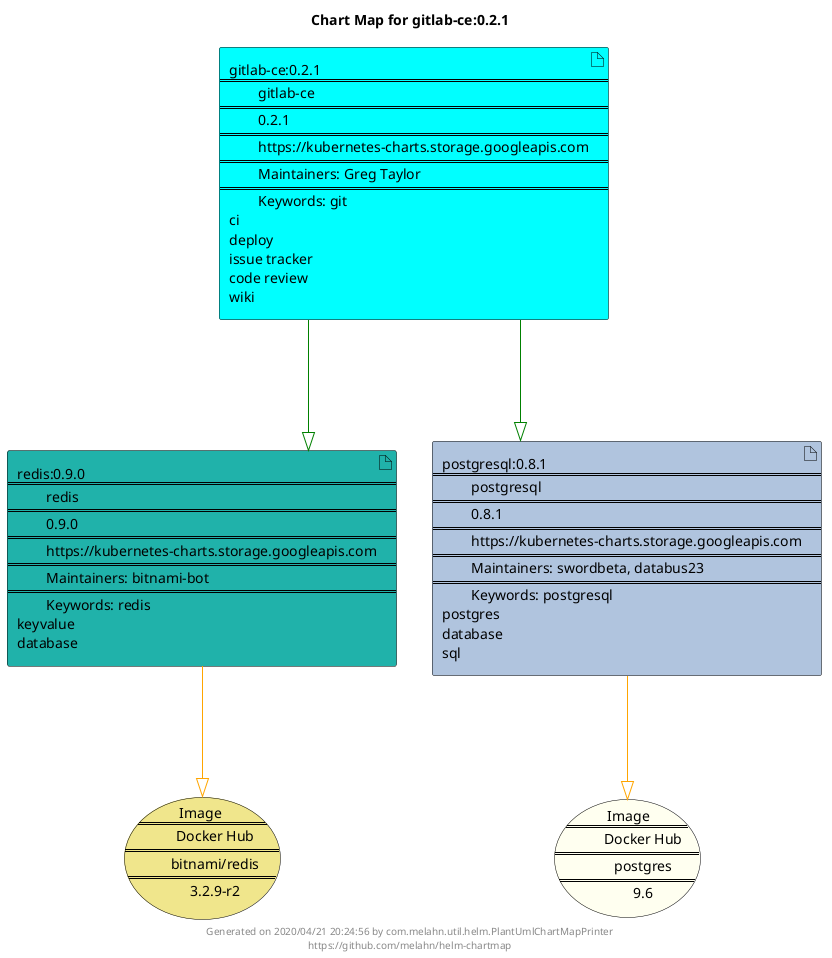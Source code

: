 @startuml
skinparam linetype ortho
skinparam backgroundColor white
skinparam usecaseBorderColor black
skinparam usecaseArrowColor LightSlateGray
skinparam artifactBorderColor black
skinparam artifactArrowColor LightSlateGray

title Chart Map for gitlab-ce:0.2.1

'There are 3 referenced Helm Charts
artifact "redis:0.9.0\n====\n\tredis\n====\n\t0.9.0\n====\n\thttps://kubernetes-charts.storage.googleapis.com\n====\n\tMaintainers: bitnami-bot\n====\n\tKeywords: redis\nkeyvalue\ndatabase" as redis_0_9_0 #LightSeaGreen
artifact "gitlab-ce:0.2.1\n====\n\tgitlab-ce\n====\n\t0.2.1\n====\n\thttps://kubernetes-charts.storage.googleapis.com\n====\n\tMaintainers: Greg Taylor\n====\n\tKeywords: git\nci\ndeploy\nissue tracker\ncode review\nwiki" as gitlab_ce_0_2_1 #Aqua
artifact "postgresql:0.8.1\n====\n\tpostgresql\n====\n\t0.8.1\n====\n\thttps://kubernetes-charts.storage.googleapis.com\n====\n\tMaintainers: swordbeta, databus23\n====\n\tKeywords: postgresql\npostgres\ndatabase\nsql" as postgresql_0_8_1 #LightSteelBlue

'There are 2 referenced Docker Images
usecase "Image\n====\n\tDocker Hub\n====\n\tbitnami/redis\n====\n\t3.2.9-r2" as bitnami_redis_3_2_9_r2 #Khaki
usecase "Image\n====\n\tDocker Hub\n====\n\tpostgres\n====\n\t9.6" as postgres_9_6 #Ivory

'Chart Dependencies
gitlab_ce_0_2_1--[#green]-|>postgresql_0_8_1
gitlab_ce_0_2_1--[#green]-|>redis_0_9_0
redis_0_9_0--[#orange]-|>bitnami_redis_3_2_9_r2
postgresql_0_8_1--[#orange]-|>postgres_9_6

center footer Generated on 2020/04/21 20:24:56 by com.melahn.util.helm.PlantUmlChartMapPrinter\nhttps://github.com/melahn/helm-chartmap
@enduml
